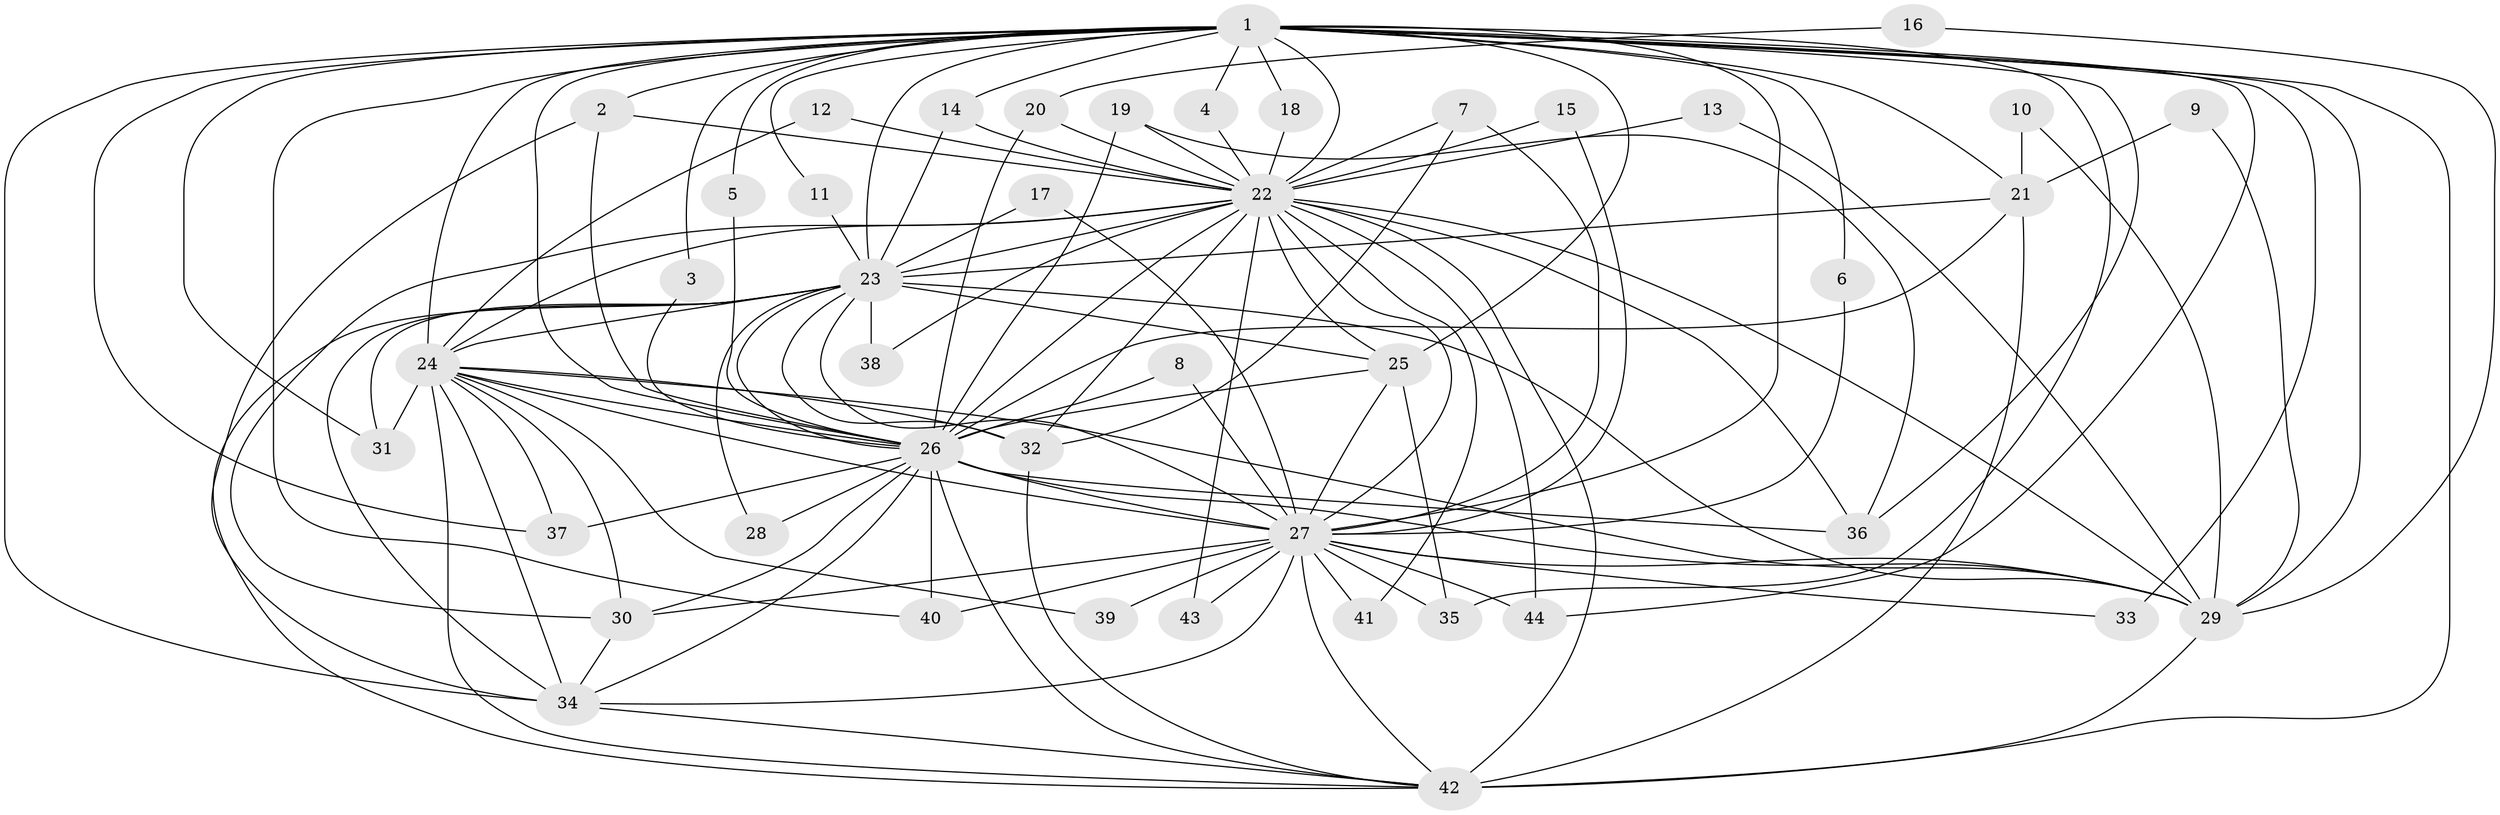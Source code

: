 // original degree distribution, {21: 0.011494252873563218, 18: 0.022988505747126436, 10: 0.011494252873563218, 24: 0.022988505747126436, 25: 0.011494252873563218, 16: 0.011494252873563218, 11: 0.011494252873563218, 26: 0.011494252873563218, 4: 0.09195402298850575, 3: 0.22988505747126436, 2: 0.5172413793103449, 7: 0.011494252873563218, 5: 0.022988505747126436, 6: 0.011494252873563218}
// Generated by graph-tools (version 1.1) at 2025/25/03/09/25 03:25:42]
// undirected, 44 vertices, 125 edges
graph export_dot {
graph [start="1"]
  node [color=gray90,style=filled];
  1;
  2;
  3;
  4;
  5;
  6;
  7;
  8;
  9;
  10;
  11;
  12;
  13;
  14;
  15;
  16;
  17;
  18;
  19;
  20;
  21;
  22;
  23;
  24;
  25;
  26;
  27;
  28;
  29;
  30;
  31;
  32;
  33;
  34;
  35;
  36;
  37;
  38;
  39;
  40;
  41;
  42;
  43;
  44;
  1 -- 2 [weight=1.0];
  1 -- 3 [weight=1.0];
  1 -- 4 [weight=1.0];
  1 -- 5 [weight=1.0];
  1 -- 6 [weight=1.0];
  1 -- 11 [weight=1.0];
  1 -- 14 [weight=1.0];
  1 -- 18 [weight=1.0];
  1 -- 21 [weight=1.0];
  1 -- 22 [weight=3.0];
  1 -- 23 [weight=3.0];
  1 -- 24 [weight=4.0];
  1 -- 25 [weight=1.0];
  1 -- 26 [weight=3.0];
  1 -- 27 [weight=3.0];
  1 -- 29 [weight=3.0];
  1 -- 31 [weight=1.0];
  1 -- 33 [weight=2.0];
  1 -- 34 [weight=1.0];
  1 -- 35 [weight=1.0];
  1 -- 36 [weight=1.0];
  1 -- 37 [weight=2.0];
  1 -- 40 [weight=1.0];
  1 -- 42 [weight=3.0];
  1 -- 44 [weight=1.0];
  2 -- 22 [weight=1.0];
  2 -- 26 [weight=1.0];
  2 -- 34 [weight=1.0];
  3 -- 26 [weight=1.0];
  4 -- 22 [weight=1.0];
  5 -- 26 [weight=1.0];
  6 -- 27 [weight=1.0];
  7 -- 22 [weight=1.0];
  7 -- 27 [weight=1.0];
  7 -- 32 [weight=1.0];
  8 -- 26 [weight=1.0];
  8 -- 27 [weight=1.0];
  9 -- 21 [weight=1.0];
  9 -- 29 [weight=1.0];
  10 -- 21 [weight=2.0];
  10 -- 29 [weight=1.0];
  11 -- 23 [weight=1.0];
  12 -- 22 [weight=1.0];
  12 -- 24 [weight=1.0];
  13 -- 22 [weight=1.0];
  13 -- 29 [weight=1.0];
  14 -- 22 [weight=1.0];
  14 -- 23 [weight=1.0];
  15 -- 22 [weight=1.0];
  15 -- 27 [weight=1.0];
  16 -- 20 [weight=1.0];
  16 -- 29 [weight=1.0];
  17 -- 23 [weight=1.0];
  17 -- 27 [weight=1.0];
  18 -- 22 [weight=1.0];
  19 -- 22 [weight=1.0];
  19 -- 26 [weight=1.0];
  19 -- 36 [weight=1.0];
  20 -- 22 [weight=2.0];
  20 -- 26 [weight=1.0];
  21 -- 23 [weight=1.0];
  21 -- 26 [weight=1.0];
  21 -- 42 [weight=1.0];
  22 -- 23 [weight=1.0];
  22 -- 24 [weight=1.0];
  22 -- 25 [weight=1.0];
  22 -- 26 [weight=1.0];
  22 -- 27 [weight=1.0];
  22 -- 29 [weight=1.0];
  22 -- 30 [weight=1.0];
  22 -- 32 [weight=1.0];
  22 -- 36 [weight=1.0];
  22 -- 38 [weight=1.0];
  22 -- 41 [weight=1.0];
  22 -- 42 [weight=1.0];
  22 -- 43 [weight=1.0];
  22 -- 44 [weight=1.0];
  23 -- 24 [weight=1.0];
  23 -- 25 [weight=1.0];
  23 -- 26 [weight=1.0];
  23 -- 27 [weight=2.0];
  23 -- 28 [weight=1.0];
  23 -- 29 [weight=3.0];
  23 -- 31 [weight=1.0];
  23 -- 32 [weight=1.0];
  23 -- 34 [weight=1.0];
  23 -- 38 [weight=1.0];
  23 -- 42 [weight=1.0];
  24 -- 26 [weight=1.0];
  24 -- 27 [weight=1.0];
  24 -- 29 [weight=2.0];
  24 -- 30 [weight=1.0];
  24 -- 31 [weight=1.0];
  24 -- 32 [weight=1.0];
  24 -- 34 [weight=1.0];
  24 -- 37 [weight=1.0];
  24 -- 39 [weight=1.0];
  24 -- 42 [weight=1.0];
  25 -- 26 [weight=2.0];
  25 -- 27 [weight=1.0];
  25 -- 35 [weight=1.0];
  26 -- 27 [weight=3.0];
  26 -- 28 [weight=1.0];
  26 -- 29 [weight=1.0];
  26 -- 30 [weight=1.0];
  26 -- 34 [weight=1.0];
  26 -- 36 [weight=1.0];
  26 -- 37 [weight=1.0];
  26 -- 40 [weight=2.0];
  26 -- 42 [weight=1.0];
  27 -- 29 [weight=1.0];
  27 -- 30 [weight=1.0];
  27 -- 33 [weight=1.0];
  27 -- 34 [weight=1.0];
  27 -- 35 [weight=1.0];
  27 -- 39 [weight=1.0];
  27 -- 40 [weight=1.0];
  27 -- 41 [weight=1.0];
  27 -- 42 [weight=1.0];
  27 -- 43 [weight=1.0];
  27 -- 44 [weight=1.0];
  29 -- 42 [weight=1.0];
  30 -- 34 [weight=1.0];
  32 -- 42 [weight=1.0];
  34 -- 42 [weight=1.0];
}
